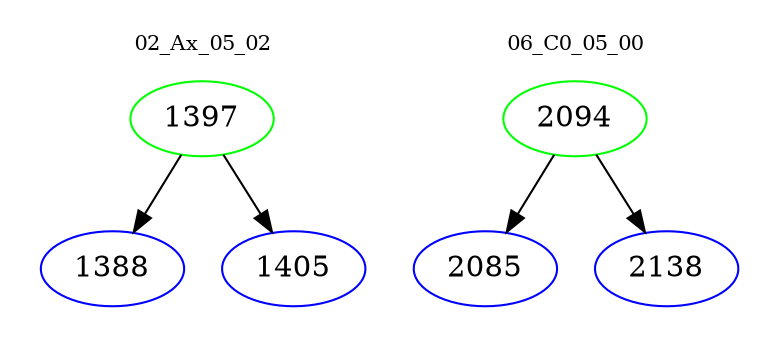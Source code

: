 digraph{
subgraph cluster_0 {
color = white
label = "02_Ax_05_02";
fontsize=10;
T0_1397 [label="1397", color="green"]
T0_1397 -> T0_1388 [color="black"]
T0_1388 [label="1388", color="blue"]
T0_1397 -> T0_1405 [color="black"]
T0_1405 [label="1405", color="blue"]
}
subgraph cluster_1 {
color = white
label = "06_C0_05_00";
fontsize=10;
T1_2094 [label="2094", color="green"]
T1_2094 -> T1_2085 [color="black"]
T1_2085 [label="2085", color="blue"]
T1_2094 -> T1_2138 [color="black"]
T1_2138 [label="2138", color="blue"]
}
}
